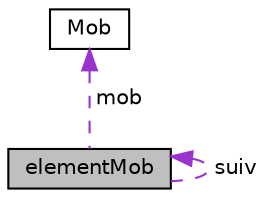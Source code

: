 digraph "elementMob"
{
 // LATEX_PDF_SIZE
  edge [fontname="Helvetica",fontsize="10",labelfontname="Helvetica",labelfontsize="10"];
  node [fontname="Helvetica",fontsize="10",shape=record];
  Node1 [label="elementMob",height=0.2,width=0.4,color="black", fillcolor="grey75", style="filled", fontcolor="black",tooltip=" "];
  Node2 -> Node1 [dir="back",color="darkorchid3",fontsize="10",style="dashed",label=" mob" ,fontname="Helvetica"];
  Node2 [label="Mob",height=0.2,width=0.4,color="black", fillcolor="white", style="filled",URL="$structMob.html",tooltip="Composé d'un nom, d'un nombre de pv et d'un nombre de pa Cette structure est utilisé pour stocker les..."];
  Node1 -> Node1 [dir="back",color="darkorchid3",fontsize="10",style="dashed",label=" suiv" ,fontname="Helvetica"];
}
